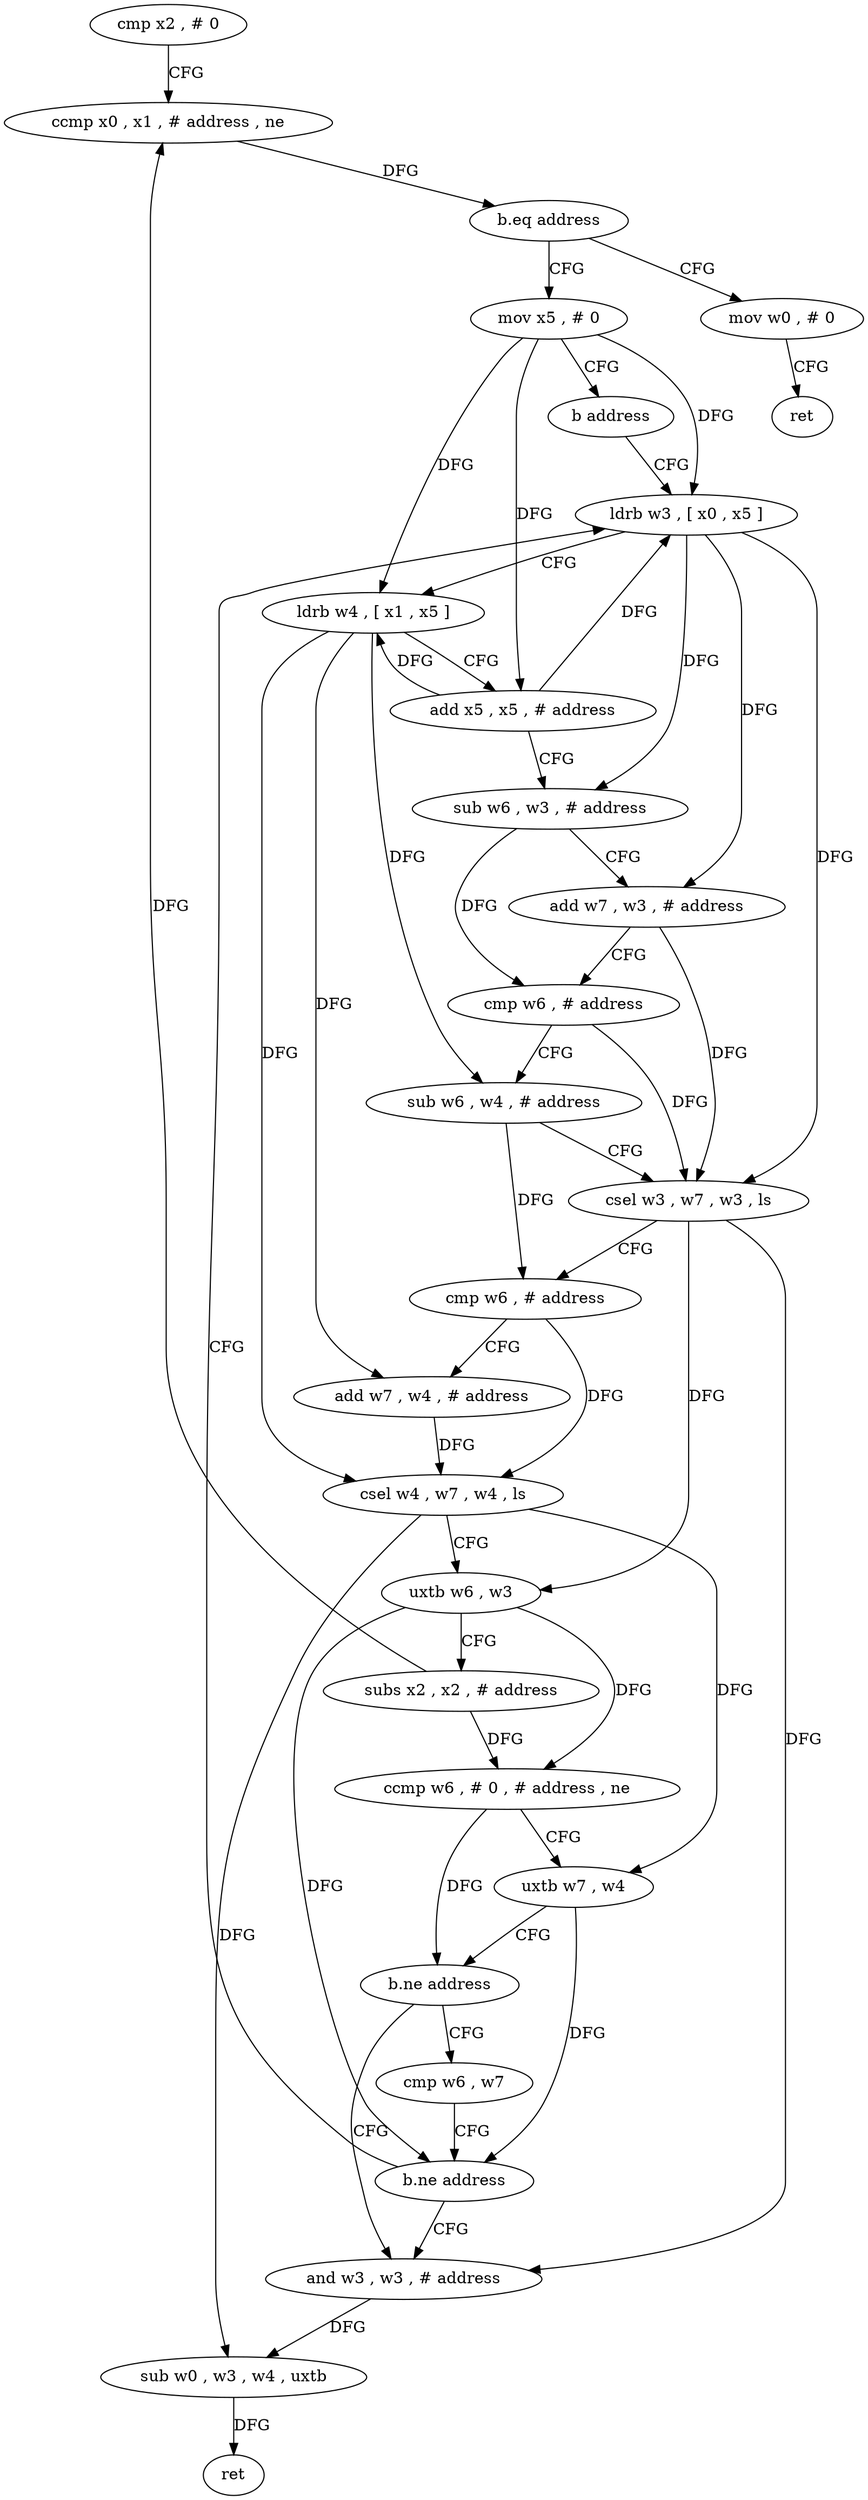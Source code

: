 digraph "func" {
"156056" [label = "cmp x2 , # 0" ]
"156060" [label = "ccmp x0 , x1 , # address , ne" ]
"156064" [label = "b.eq address" ]
"156168" [label = "mov w0 , # 0" ]
"156068" [label = "mov x5 , # 0" ]
"156172" [label = "ret" ]
"156072" [label = "b address" ]
"156088" [label = "ldrb w3 , [ x0 , x5 ]" ]
"156092" [label = "ldrb w4 , [ x1 , x5 ]" ]
"156096" [label = "add x5 , x5 , # address" ]
"156100" [label = "sub w6 , w3 , # address" ]
"156104" [label = "add w7 , w3 , # address" ]
"156108" [label = "cmp w6 , # address" ]
"156112" [label = "sub w6 , w4 , # address" ]
"156116" [label = "csel w3 , w7 , w3 , ls" ]
"156120" [label = "cmp w6 , # address" ]
"156124" [label = "add w7 , w4 , # address" ]
"156128" [label = "csel w4 , w7 , w4 , ls" ]
"156132" [label = "uxtb w6 , w3" ]
"156136" [label = "subs x2 , x2 , # address" ]
"156140" [label = "ccmp w6 , # 0 , # address , ne" ]
"156144" [label = "uxtb w7 , w4" ]
"156148" [label = "b.ne address" ]
"156080" [label = "cmp w6 , w7" ]
"156152" [label = "and w3 , w3 , # address" ]
"156084" [label = "b.ne address" ]
"156156" [label = "sub w0 , w3 , w4 , uxtb" ]
"156160" [label = "ret" ]
"156056" -> "156060" [ label = "CFG" ]
"156060" -> "156064" [ label = "DFG" ]
"156064" -> "156168" [ label = "CFG" ]
"156064" -> "156068" [ label = "CFG" ]
"156168" -> "156172" [ label = "CFG" ]
"156068" -> "156072" [ label = "CFG" ]
"156068" -> "156088" [ label = "DFG" ]
"156068" -> "156092" [ label = "DFG" ]
"156068" -> "156096" [ label = "DFG" ]
"156072" -> "156088" [ label = "CFG" ]
"156088" -> "156092" [ label = "CFG" ]
"156088" -> "156100" [ label = "DFG" ]
"156088" -> "156104" [ label = "DFG" ]
"156088" -> "156116" [ label = "DFG" ]
"156092" -> "156096" [ label = "CFG" ]
"156092" -> "156112" [ label = "DFG" ]
"156092" -> "156124" [ label = "DFG" ]
"156092" -> "156128" [ label = "DFG" ]
"156096" -> "156100" [ label = "CFG" ]
"156096" -> "156088" [ label = "DFG" ]
"156096" -> "156092" [ label = "DFG" ]
"156100" -> "156104" [ label = "CFG" ]
"156100" -> "156108" [ label = "DFG" ]
"156104" -> "156108" [ label = "CFG" ]
"156104" -> "156116" [ label = "DFG" ]
"156108" -> "156112" [ label = "CFG" ]
"156108" -> "156116" [ label = "DFG" ]
"156112" -> "156116" [ label = "CFG" ]
"156112" -> "156120" [ label = "DFG" ]
"156116" -> "156120" [ label = "CFG" ]
"156116" -> "156132" [ label = "DFG" ]
"156116" -> "156152" [ label = "DFG" ]
"156120" -> "156124" [ label = "CFG" ]
"156120" -> "156128" [ label = "DFG" ]
"156124" -> "156128" [ label = "DFG" ]
"156128" -> "156132" [ label = "CFG" ]
"156128" -> "156144" [ label = "DFG" ]
"156128" -> "156156" [ label = "DFG" ]
"156132" -> "156136" [ label = "CFG" ]
"156132" -> "156140" [ label = "DFG" ]
"156132" -> "156084" [ label = "DFG" ]
"156136" -> "156140" [ label = "DFG" ]
"156136" -> "156060" [ label = "DFG" ]
"156140" -> "156144" [ label = "CFG" ]
"156140" -> "156148" [ label = "DFG" ]
"156144" -> "156148" [ label = "CFG" ]
"156144" -> "156084" [ label = "DFG" ]
"156148" -> "156080" [ label = "CFG" ]
"156148" -> "156152" [ label = "CFG" ]
"156080" -> "156084" [ label = "CFG" ]
"156152" -> "156156" [ label = "DFG" ]
"156084" -> "156152" [ label = "CFG" ]
"156084" -> "156088" [ label = "CFG" ]
"156156" -> "156160" [ label = "DFG" ]
}
